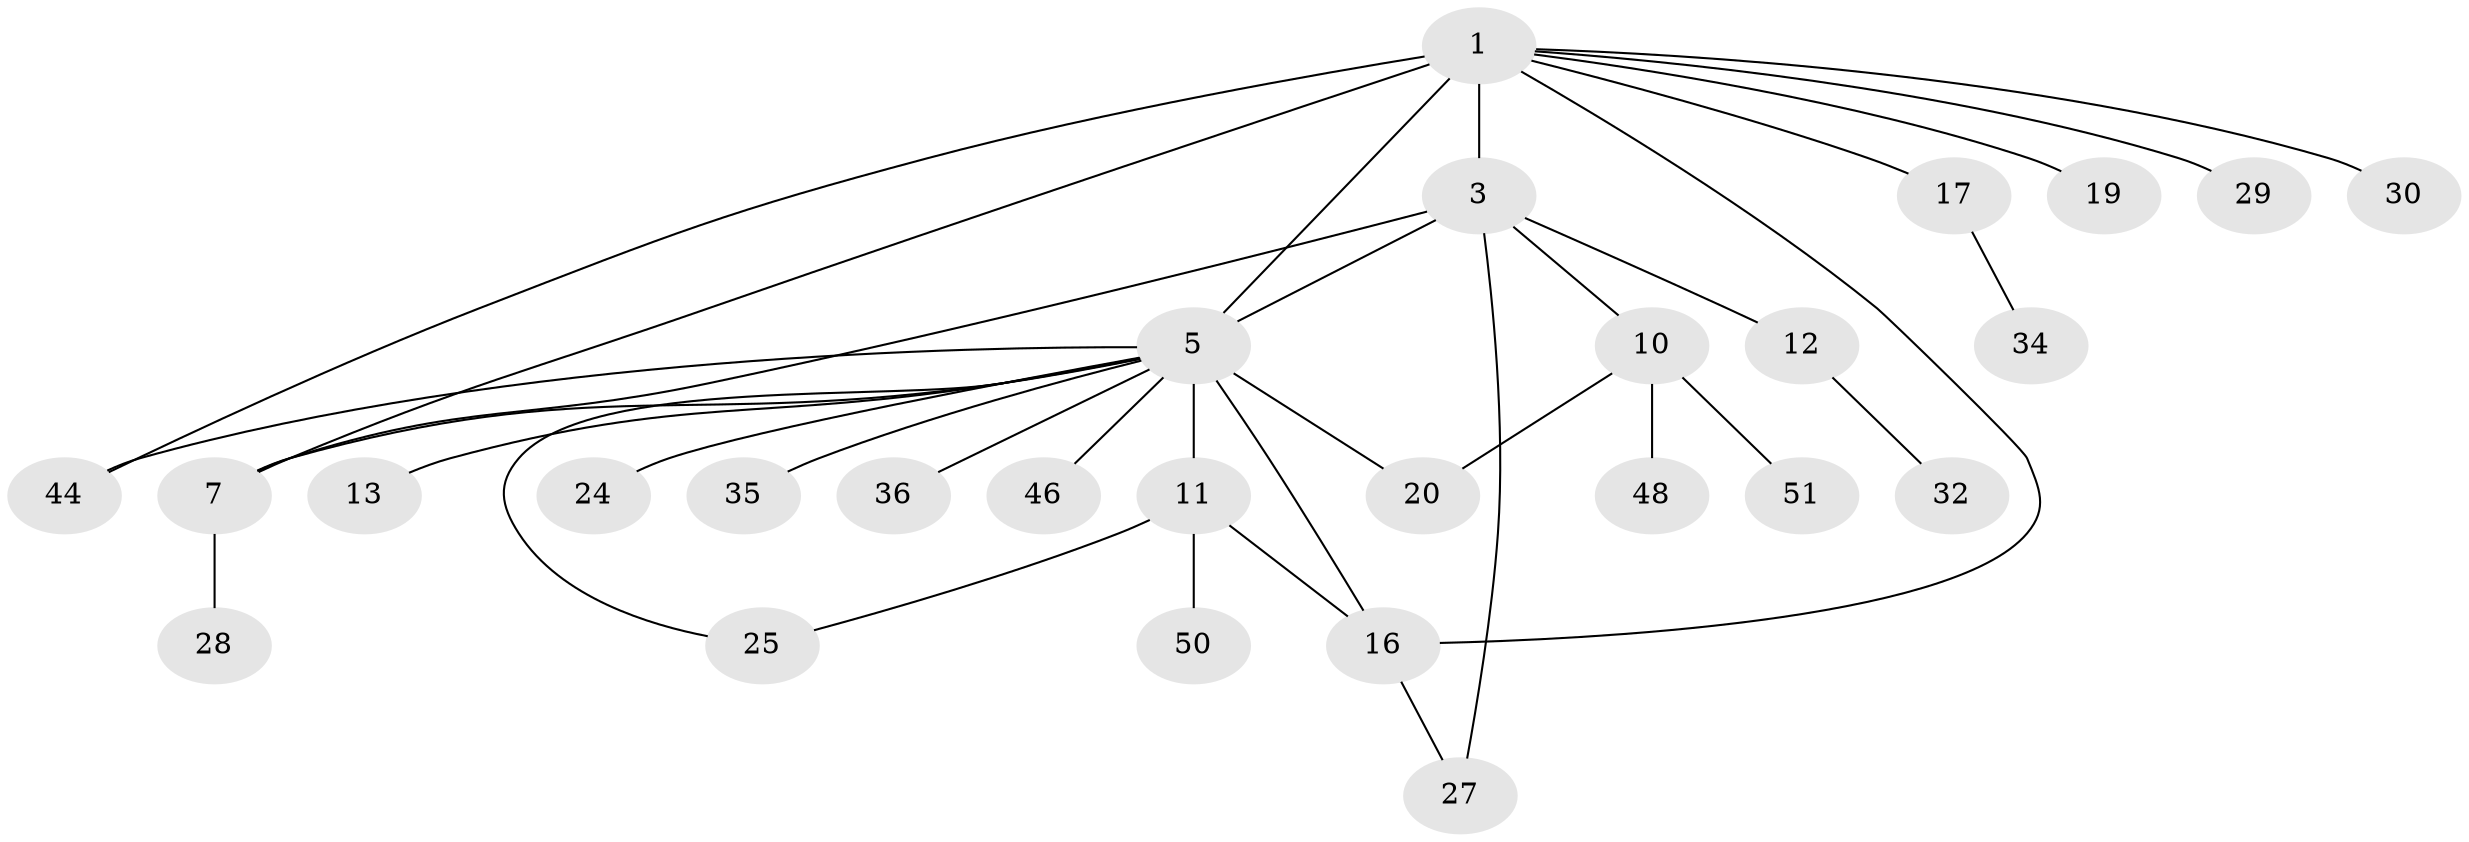 // original degree distribution, {5: 0.05555555555555555, 7: 0.037037037037037035, 6: 0.018518518518518517, 8: 0.018518518518518517, 3: 0.09259259259259259, 4: 0.07407407407407407, 11: 0.018518518518518517, 2: 0.25925925925925924, 1: 0.42592592592592593}
// Generated by graph-tools (version 1.1) at 2025/15/03/09/25 04:15:58]
// undirected, 27 vertices, 35 edges
graph export_dot {
graph [start="1"]
  node [color=gray90,style=filled];
  1 [super="+41+52+2"];
  3 [super="+9+14+15"];
  5 [super="+8"];
  7;
  10 [super="+21"];
  11;
  12 [super="+31"];
  13;
  16 [super="+40+43"];
  17;
  19 [super="+23+45"];
  20 [super="+26"];
  24;
  25 [super="+37+54"];
  27;
  28 [super="+38"];
  29;
  30;
  32;
  34;
  35;
  36;
  44;
  46;
  48;
  50;
  51;
  1 -- 7;
  1 -- 29;
  1 -- 3 [weight=3];
  1 -- 5 [weight=2];
  1 -- 44;
  1 -- 16;
  1 -- 17;
  1 -- 19;
  1 -- 30;
  3 -- 5 [weight=3];
  3 -- 7;
  3 -- 10;
  3 -- 27;
  3 -- 12;
  5 -- 13;
  5 -- 24;
  5 -- 46;
  5 -- 25;
  5 -- 35;
  5 -- 36;
  5 -- 7;
  5 -- 11;
  5 -- 44;
  5 -- 16;
  5 -- 20 [weight=2];
  7 -- 28;
  10 -- 20;
  10 -- 48;
  10 -- 51;
  11 -- 25;
  11 -- 50;
  11 -- 16;
  12 -- 32;
  16 -- 27;
  17 -- 34;
}
